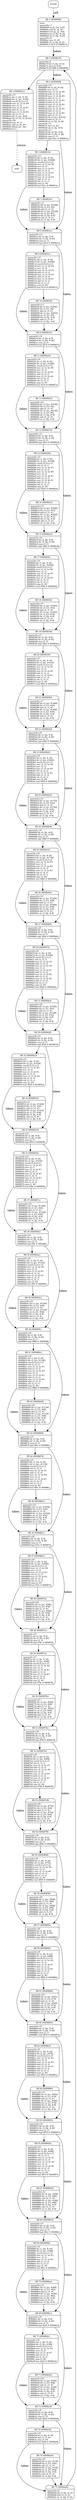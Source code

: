 digraph main{
node [shape=Mrecord, labeljust=l, fontsize=10];
	"0" [label="ENTRY"]
	"0" -> "1" [label="call", style=dashed, weight=2];
	"1" [label="{BB 1 (000080d8) | main:\lsparse24.c:7\l000080d8    str fp, [sp, #-4]!\l000080dc    add fp, sp, #0\l000080e0    sub sp, sp, #20\l000080e4    str r0, [fp, #-16]\l000080e8    str r1, [fp, #-20]\lsparse24.c:9\l000080ec    mov r3, #1\l000080f0    str r3, [fp, #-12]\l000080f4    b 8a70    # 00008a70\l }"]
	"1" -> "2" [label="taken", weight=3];
	"2" [label="{BB 2 (00008a70) | sparse24.c:9\l00008a70    ldr r3, [fp, #-12]\l00008a74    cmp r3, #101\l00008a78    ble 80f8    # 000080f8\l }"]
	"2" -> "3" [weight=4];
	"2" -> "4" [label="taken", weight=3];
	"3" [label="{BB 3 (00008a7c) | sparse24.c:37\l00008a7c    ldr r1, [fp, #-16]\l00008a80    ldr r3, [pc, #144]\l00008a84    umull r2,r3,r1,r3\l00008a88    mov r2, r3, lsr #4\l00008a8c    mov r3, r2\l00008a90    mov r3, r3, lsl #1\l00008a94    add r3, r3, r2\l00008a98    mov r3, r3, lsl #3\l00008a9c    rsb r2, r3, r1\l00008aa0    ldr r3, [pc, #24]\l00008aa4    ldr r3, [r3, r2, lsl #2]\lsparse24.c:38\l00008aa8    mov r0, r3\l00008aac    add sp, fp, #0\l00008ab0    ldmia sp!, \{fp\}\l00008ab4    bx lr\l }"]
	"3" -> "77" [label="return", style=dashed, weight=2];
	"4" [label="{BB 4 (000080f8) | sparse24.c:10\l000080f8    ldr r2, [fp, #-16]\l000080fc    mov r3, r2\l00008100    mov r3, r3, lsl #6\l00008104    add r3, r3, r2\l00008108    mov r3, r3, lsl #6\l0000810c    add r3, r3, r2\l00008110    mov r3, r3, lsl #2\l00008114    add r3, r3, r2\l00008118    mov r3, r3, lsl #2\l0000811c    add r3, r3, r2\l00008120    mov r2, r3, lsl #2\l00008124    add r3, r3, r2\l00008128    mov r2, r3, lsl #2\l0000812c    add r2, r3, r2\l00008130    ldr r3, [pc, #2432]\l00008134    add r3, r2, r3\l00008138    str r3, [fp, #-16]\lsparse24.c:11\l0000813c    mov r3, #0\l00008140    str r3, [fp, #-8]\lsparse24.c:12\l00008144    ldr r2, [fp, #-8]\l00008148    ldr r3, [fp, #-20]\l0000814c    cmp r2, r3\l00008150    bge 81ac    # 000081ac\l }"]
	"4" -> "5" [weight=4];
	"4" -> "6" [label="taken", weight=3];
	"5" [label="{BB 5 (00008154) | sparse24.c:12\l00008154    ldr r1, [fp, #-16]\l00008158    ldr r3, [pc, #2396]\l0000815c    umull r2,r3,r1,r3\l00008160    mov r2, r3, lsr #6\l00008164    mov r3, r2\l00008168    mov r3, r3, lsl #2\l0000816c    add r3, r3, r2\l00008170    mov r3, r3, lsl #1\l00008174    add r3, r3, r2\l00008178    mov r3, r3, lsl #3\l0000817c    add r3, r3, r2\l00008180    rsb r2, r3, r1\l00008184    cmp r2, #0\l00008188    bne 81ac    # 000081ac\l }"]
	"5" -> "7" [weight=4];
	"5" -> "6" [label="taken", weight=3];
	"6" [label="{BB 6 (000081ac) | sparse24.c:13\l000081ac    ldr r2, [fp, #-8]\l000081b0    ldr r3, [fp, #-20]\l000081b4    cmp r2, r3\l000081b8    bge 8214    # 00008214\l }"]
	"6" -> "8" [weight=4];
	"6" -> "9" [label="taken", weight=3];
	"7" [label="{BB 7 (0000818c) | sparse24.c:12\l0000818c    ldr r3, [pc, #2348]\l00008190    ldr r3, [r3, #0]\l00008194    add r2, r3, #1\l00008198    ldr r3, [pc, #2336]\l0000819c    str r2, [r3, #0]\l000081a0    ldr r3, [fp, #-8]\l000081a4    add r3, r3, #1\l000081a8    str r3, [fp, #-8]\l }"]
	"7" -> "6" [weight=4];
	"8" [label="{BB 8 (000081bc) | sparse24.c:13\l000081bc    ldr r1, [fp, #-16]\l000081c0    ldr r3, [pc, #2300]\l000081c4    umull r2,r3,r1,r3\l000081c8    mov r2, r3, lsr #4\l000081cc    mov r3, r2\l000081d0    mov r3, r3, lsl #2\l000081d4    add r3, r3, r2\l000081d8    mov r3, r3, lsl #3\l000081dc    add r3, r3, r2\l000081e0    mov r3, r3, lsl #1\l000081e4    add r3, r3, r2\l000081e8    rsb r2, r3, r1\l000081ec    cmp r2, #0\l000081f0    bne 8214    # 00008214\l }"]
	"8" -> "10" [weight=4];
	"8" -> "9" [label="taken", weight=3];
	"9" [label="{BB 9 (00008214) | sparse24.c:14\l00008214    ldr r2, [fp, #-8]\l00008218    ldr r3, [fp, #-20]\l0000821c    cmp r2, r3\l00008220    bge 8274    # 00008274\l }"]
	"9" -> "11" [weight=4];
	"9" -> "12" [label="taken", weight=3];
	"10" [label="{BB 10 (000081f4) | sparse24.c:13\l000081f4    ldr r3, [pc, #2244]\l000081f8    ldr r3, [r3, #4]\l000081fc    add r2, r3, #1\l00008200    ldr r3, [pc, #2232]\l00008204    str r2, [r3, #4]\l00008208    ldr r3, [fp, #-8]\l0000820c    add r3, r3, #1\l00008210    str r3, [fp, #-8]\l }"]
	"10" -> "9" [weight=4];
	"11" [label="{BB 11 (00008224) | sparse24.c:14\l00008224    ldr r1, [fp, #-16]\l00008228    ldr r3, [pc, #2200]\l0000822c    umull r2,r3,r1,r3\l00008230    mov r2, r3, lsr #6\l00008234    mov r3, r2\l00008238    mov r3, r3, lsl #2\l0000823c    add r3, r3, r2\l00008240    mov r3, r3, lsl #4\l00008244    rsb r3, r2, r3\l00008248    rsb r2, r3, r1\l0000824c    cmp r2, #0\l00008250    bne 8274    # 00008274\l }"]
	"11" -> "13" [weight=4];
	"11" -> "12" [label="taken", weight=3];
	"12" [label="{BB 12 (00008274) | sparse24.c:15\l00008274    ldr r2, [fp, #-8]\l00008278    ldr r3, [fp, #-20]\l0000827c    cmp r2, r3\l00008280    bge 82e0    # 000082e0\l }"]
	"12" -> "14" [weight=4];
	"12" -> "15" [label="taken", weight=3];
	"13" [label="{BB 13 (00008254) | sparse24.c:14\l00008254    ldr r3, [pc, #2148]\l00008258    ldr r3, [r3, #8]\l0000825c    add r2, r3, #1\l00008260    ldr r3, [pc, #2136]\l00008264    str r2, [r3, #8]\l00008268    ldr r3, [fp, #-8]\l0000826c    add r3, r3, #1\l00008270    str r3, [fp, #-8]\l }"]
	"13" -> "12" [weight=4];
	"14" [label="{BB 14 (00008284) | sparse24.c:15\l00008284    ldr r1, [fp, #-16]\l00008288    ldr r3, [pc, #2108]\l0000828c    umull r2,r3,r1,r3\l00008290    rsb r2, r3, r1\l00008294    mov r2, r2, lsr #1\l00008298    add r3, r3, r2\l0000829c    mov r2, r3, lsr #6\l000082a0    mov r3, r2\l000082a4    mov r3, r3, lsl #3\l000082a8    add r3, r3, r2\l000082ac    mov r3, r3, lsl #3\l000082b0    add r3, r3, r2\l000082b4    rsb r2, r3, r1\l000082b8    cmp r2, #0\l000082bc    bne 82e0    # 000082e0\l }"]
	"14" -> "16" [weight=4];
	"14" -> "15" [label="taken", weight=3];
	"15" [label="{BB 15 (000082e0) | sparse24.c:16\l000082e0    ldr r2, [fp, #-8]\l000082e4    ldr r3, [fp, #-20]\l000082e8    cmp r2, r3\l000082ec    bge 8340    # 00008340\l }"]
	"15" -> "17" [weight=4];
	"15" -> "18" [label="taken", weight=3];
	"16" [label="{BB 16 (000082c0) | sparse24.c:15\l000082c0    ldr r3, [pc, #2040]\l000082c4    ldr r3, [r3, #12]\l000082c8    add r2, r3, #1\l000082cc    ldr r3, [pc, #2028]\l000082d0    str r2, [r3, #12]\l000082d4    ldr r3, [fp, #-8]\l000082d8    add r3, r3, #1\l000082dc    str r3, [fp, #-8]\l }"]
	"16" -> "15" [weight=4];
	"17" [label="{BB 17 (000082f0) | sparse24.c:16\l000082f0    ldr r1, [fp, #-16]\l000082f4    ldr r3, [pc, #2004]\l000082f8    umull r2,r3,r1,r3\l000082fc    mov r2, r3, lsr #6\l00008300    mov r3, r2\l00008304    mov r3, r3, lsl #3\l00008308    add r3, r3, r2\l0000830c    mov r3, r3, lsl #3\l00008310    rsb r3, r2, r3\l00008314    rsb r2, r3, r1\l00008318    cmp r2, #0\l0000831c    bne 8340    # 00008340\l }"]
	"17" -> "19" [weight=4];
	"17" -> "18" [label="taken", weight=3];
	"18" [label="{BB 18 (00008340) | sparse24.c:17\l00008340    ldr r2, [fp, #-8]\l00008344    ldr r3, [fp, #-20]\l00008348    cmp r2, r3\l0000834c    bge 83a0    # 000083a0\l }"]
	"18" -> "20" [weight=4];
	"18" -> "21" [label="taken", weight=3];
	"19" [label="{BB 19 (00008320) | sparse24.c:16\l00008320    ldr r3, [pc, #1944]\l00008324    ldr r3, [r3, #16]\l00008328    add r2, r3, #1\l0000832c    ldr r3, [pc, #1932]\l00008330    str r2, [r3, #16]\l00008334    ldr r3, [fp, #-8]\l00008338    add r3, r3, #1\l0000833c    str r3, [fp, #-8]\l }"]
	"19" -> "18" [weight=4];
	"20" [label="{BB 20 (00008350) | sparse24.c:17\l00008350    ldr r1, [fp, #-16]\l00008354    ldr r3, [pc, #1912]\l00008358    umull r2,r3,r1,r3\l0000835c    mov r2, r3, lsr #1\l00008360    mov r3, r2\l00008364    mov r3, r3, lsl #5\l00008368    add r3, r3, r2\l0000836c    mov r3, r3, lsl #1\l00008370    add r3, r3, r2\l00008374    rsb r2, r3, r1\l00008378    cmp r2, #0\l0000837c    bne 83a0    # 000083a0\l }"]
	"20" -> "22" [weight=4];
	"20" -> "21" [label="taken", weight=3];
	"21" [label="{BB 21 (000083a0) | sparse24.c:18\l000083a0    ldr r2, [fp, #-8]\l000083a4    ldr r3, [fp, #-20]\l000083a8    cmp r2, r3\l000083ac    bge 8400    # 00008400\l }"]
	"21" -> "23" [weight=4];
	"21" -> "24" [label="taken", weight=3];
	"22" [label="{BB 22 (00008380) | sparse24.c:17\l00008380    ldr r3, [pc, #1848]\l00008384    ldr r3, [r3, #20]\l00008388    add r2, r3, #1\l0000838c    ldr r3, [pc, #1836]\l00008390    str r2, [r3, #20]\l00008394    ldr r3, [fp, #-8]\l00008398    add r3, r3, #1\l0000839c    str r3, [fp, #-8]\l }"]
	"22" -> "21" [weight=4];
	"23" [label="{BB 23 (000083b0) | sparse24.c:18\l000083b0    ldr r1, [fp, #-16]\l000083b4    ldr r3, [pc, #1820]\l000083b8    umull r2,r3,r1,r3\l000083bc    mov r2, r3, lsr #4\l000083c0    mov r3, r2\l000083c4    mov r3, r3, lsl #4\l000083c8    rsb r3, r2, r3\l000083cc    mov r3, r3, lsl #2\l000083d0    add r3, r3, r2\l000083d4    rsb r2, r3, r1\l000083d8    cmp r2, #0\l000083dc    bne 8400    # 00008400\l }"]
	"23" -> "25" [weight=4];
	"23" -> "24" [label="taken", weight=3];
	"24" [label="{BB 24 (00008400) | sparse24.c:19\l00008400    ldr r2, [fp, #-8]\l00008404    ldr r3, [fp, #-20]\l00008408    cmp r2, r3\l0000840c    bge 8460    # 00008460\l }"]
	"24" -> "26" [weight=4];
	"24" -> "27" [label="taken", weight=3];
	"25" [label="{BB 25 (000083e0) | sparse24.c:18\l000083e0    ldr r3, [pc, #1752]\l000083e4    ldr r3, [r3, #24]\l000083e8    add r2, r3, #1\l000083ec    ldr r3, [pc, #1740]\l000083f0    str r2, [r3, #24]\l000083f4    ldr r3, [fp, #-8]\l000083f8    add r3, r3, #1\l000083fc    str r3, [fp, #-8]\l }"]
	"25" -> "24" [weight=4];
	"26" [label="{BB 26 (00008410) | sparse24.c:19\l00008410    ldr r1, [fp, #-16]\l00008414    ldr r3, [pc, #1728]\l00008418    umull r2,r3,r1,r3\l0000841c    mov r2, r3, lsr #3\l00008420    mov r3, r2\l00008424    mov r3, r3, lsl #4\l00008428    rsb r3, r2, r3\l0000842c    mov r3, r3, lsl #2\l00008430    rsb r3, r2, r3\l00008434    rsb r2, r3, r1\l00008438    cmp r2, #0\l0000843c    bne 8460    # 00008460\l }"]
	"26" -> "28" [weight=4];
	"26" -> "27" [label="taken", weight=3];
	"27" [label="{BB 27 (00008460) | sparse24.c:20\l00008460    ldr r2, [fp, #-8]\l00008464    ldr r3, [fp, #-20]\l00008468    cmp r2, r3\l0000846c    bge 84d4    # 000084d4\l }"]
	"27" -> "29" [weight=4];
	"27" -> "30" [label="taken", weight=3];
	"28" [label="{BB 28 (00008440) | sparse24.c:19\l00008440    ldr r3, [pc, #1656]\l00008444    ldr r3, [r3, #28]\l00008448    add r2, r3, #1\l0000844c    ldr r3, [pc, #1644]\l00008450    str r2, [r3, #28]\l00008454    ldr r3, [fp, #-8]\l00008458    add r3, r3, #1\l0000845c    str r3, [fp, #-8]\l }"]
	"28" -> "27" [weight=4];
	"29" [label="{BB 29 (00008470) | sparse24.c:20\l00008470    ldr r1, [fp, #-16]\l00008474    ldr r3, [pc, #1636]\l00008478    umull r2,r3,r1,r3\l0000847c    rsb r2, r3, r1\l00008480    mov r2, r2, lsr #1\l00008484    add r3, r3, r2\l00008488    mov r2, r3, lsr #5\l0000848c    mov r3, r2\l00008490    mov r3, r3, lsl #1\l00008494    add r3, r3, r2\l00008498    mov r3, r3, lsl #2\l0000849c    add r3, r3, r2\l000084a0    mov r3, r3, lsl #2\l000084a4    add r3, r3, r2\l000084a8    rsb r2, r3, r1\l000084ac    cmp r2, #0\l000084b0    bne 84d4    # 000084d4\l }"]
	"29" -> "31" [weight=4];
	"29" -> "30" [label="taken", weight=3];
	"30" [label="{BB 30 (000084d4) | sparse24.c:21\l000084d4    ldr r2, [fp, #-8]\l000084d8    ldr r3, [fp, #-20]\l000084dc    cmp r2, r3\l000084e0    bge 8534    # 00008534\l }"]
	"30" -> "32" [weight=4];
	"30" -> "33" [label="taken", weight=3];
	"31" [label="{BB 31 (000084b4) | sparse24.c:20\l000084b4    ldr r3, [pc, #1540]\l000084b8    ldr r3, [r3, #32]\l000084bc    add r2, r3, #1\l000084c0    ldr r3, [pc, #1528]\l000084c4    str r2, [r3, #32]\l000084c8    ldr r3, [fp, #-8]\l000084cc    add r3, r3, #1\l000084d0    str r3, [fp, #-8]\l }"]
	"31" -> "30" [weight=4];
	"32" [label="{BB 32 (000084e4) | sparse24.c:21\l000084e4    ldr r1, [fp, #-16]\l000084e8    ldr r3, [pc, #1524]\l000084ec    umull r2,r3,r1,r3\l000084f0    mov r2, r3, lsr #5\l000084f4    mov r3, r2\l000084f8    mov r3, r3, lsl #1\l000084fc    add r3, r3, r2\l00008500    mov r3, r3, lsl #4\l00008504    rsb r3, r2, r3\l00008508    rsb r2, r3, r1\l0000850c    cmp r2, #0\l00008510    bne 8534    # 00008534\l }"]
	"32" -> "34" [weight=4];
	"32" -> "33" [label="taken", weight=3];
	"33" [label="{BB 33 (00008534) | sparse24.c:22\l00008534    ldr r2, [fp, #-8]\l00008538    ldr r3, [fp, #-20]\l0000853c    cmp r2, r3\l00008540    bge 859c    # 0000859c\l }"]
	"33" -> "35" [weight=4];
	"33" -> "36" [label="taken", weight=3];
	"34" [label="{BB 34 (00008514) | sparse24.c:21\l00008514    ldr r3, [pc, #1444]\l00008518    ldr r3, [r3, #36]\l0000851c    add r2, r3, #1\l00008520    ldr r3, [pc, #1432]\l00008524    str r2, [r3, #36]\l00008528    ldr r3, [fp, #-8]\l0000852c    add r3, r3, #1\l00008530    str r3, [fp, #-8]\l }"]
	"34" -> "33" [weight=4];
	"35" [label="{BB 35 (00008544) | sparse24.c:22\l00008544    ldr r0, [fp, #-16]\l00008548    ldr r3, [pc, #1432]\l0000854c    umull r2,r3,r0,r3\l00008550    mov r1, r3, lsr #3\l00008554    mov r2, r1\l00008558    mov r2, r2, lsl #1\l0000855c    add r2, r2, r1\l00008560    mov r3, r2, lsl #3\l00008564    rsb r3, r2, r3\l00008568    mov r3, r3, lsl #1\l0000856c    add r3, r3, r1\l00008570    rsb r1, r3, r0\l00008574    cmp r1, #0\l00008578    bne 859c    # 0000859c\l }"]
	"35" -> "37" [weight=4];
	"35" -> "36" [label="taken", weight=3];
	"36" [label="{BB 36 (0000859c) | sparse24.c:23\l0000859c    ldr r2, [fp, #-8]\l000085a0    ldr r3, [fp, #-20]\l000085a4    cmp r2, r3\l000085a8    bge 85fc    # 000085fc\l }"]
	"36" -> "38" [weight=4];
	"36" -> "39" [label="taken", weight=3];
	"37" [label="{BB 37 (0000857c) | sparse24.c:22\l0000857c    ldr r3, [pc, #1340]\l00008580    ldr r3, [r3, #40]\l00008584    add r2, r3, #1\l00008588    ldr r3, [pc, #1328]\l0000858c    str r2, [r3, #40]\l00008590    ldr r3, [fp, #-8]\l00008594    add r3, r3, #1\l00008598    str r3, [fp, #-8]\l }"]
	"37" -> "36" [weight=4];
	"38" [label="{BB 38 (000085ac) | sparse24.c:23\l000085ac    ldr r1, [fp, #-16]\l000085b0    ldr r3, [pc, #1332]\l000085b4    umull r2,r3,r1,r3\l000085b8    mov r2, r3, lsr #5\l000085bc    mov r3, r2\l000085c0    mov r3, r3, lsl #2\l000085c4    add r3, r3, r2\l000085c8    mov r3, r3, lsl #3\l000085cc    add r3, r3, r2\l000085d0    rsb r2, r3, r1\l000085d4    cmp r2, #0\l000085d8    bne 85fc    # 000085fc\l }"]
	"38" -> "40" [weight=4];
	"38" -> "39" [label="taken", weight=3];
	"39" [label="{BB 39 (000085fc) | sparse24.c:24\l000085fc    ldr r2, [fp, #-8]\l00008600    ldr r3, [fp, #-20]\l00008604    cmp r2, r3\l00008608    bge 8668    # 00008668\l }"]
	"39" -> "41" [weight=4];
	"39" -> "42" [label="taken", weight=3];
	"40" [label="{BB 40 (000085dc) | sparse24.c:23\l000085dc    ldr r3, [pc, #1244]\l000085e0    ldr r3, [r3, #44]\l000085e4    add r2, r3, #1\l000085e8    ldr r3, [pc, #1232]\l000085ec    str r2, [r3, #44]\l000085f0    ldr r3, [fp, #-8]\l000085f4    add r3, r3, #1\l000085f8    str r3, [fp, #-8]\l }"]
	"40" -> "39" [weight=4];
	"41" [label="{BB 41 (0000860c) | sparse24.c:24\l0000860c    ldr r1, [fp, #-16]\l00008610    ldr r3, [pc, #1240]\l00008614    umull r2,r3,r1,r3\l00008618    rsb r2, r3, r1\l0000861c    mov r2, r2, lsr #1\l00008620    add r3, r3, r2\l00008624    mov r2, r3, lsr #5\l00008628    mov r3, r2\l0000862c    mov r3, r3, lsl #3\l00008630    add r3, r3, r2\l00008634    mov r3, r3, lsl #2\l00008638    add r3, r3, r2\l0000863c    rsb r2, r3, r1\l00008640    cmp r2, #0\l00008644    bne 8668    # 00008668\l }"]
	"41" -> "43" [weight=4];
	"41" -> "42" [label="taken", weight=3];
	"42" [label="{BB 42 (00008668) | sparse24.c:25\l00008668    ldr r2, [fp, #-8]\l0000866c    ldr r3, [fp, #-20]\l00008670    cmp r2, r3\l00008674    bge 86cc    # 000086cc\l }"]
	"42" -> "44" [weight=4];
	"42" -> "45" [label="taken", weight=3];
	"43" [label="{BB 43 (00008648) | sparse24.c:24\l00008648    ldr r3, [pc, #1136]\l0000864c    ldr r3, [r3, #48]\l00008650    add r2, r3, #1\l00008654    ldr r3, [pc, #1124]\l00008658    str r2, [r3, #48]\l0000865c    ldr r3, [fp, #-8]\l00008660    add r3, r3, #1\l00008664    str r3, [fp, #-8]\l }"]
	"43" -> "42" [weight=4];
	"44" [label="{BB 44 (00008678) | sparse24.c:25\l00008678    ldr r1, [fp, #-16]\l0000867c    ldr r3, [pc, #1136]\l00008680    umull r2,r3,r1,r3\l00008684    rsb r2, r3, r1\l00008688    mov r2, r2, lsr #1\l0000868c    add r3, r3, r2\l00008690    mov r2, r3, lsr #4\l00008694    mov r3, r2\l00008698    mov r3, r3, lsl #5\l0000869c    rsb r3, r2, r3\l000086a0    rsb r2, r3, r1\l000086a4    cmp r2, #0\l000086a8    bne 86cc    # 000086cc\l }"]
	"44" -> "46" [weight=4];
	"44" -> "45" [label="taken", weight=3];
	"45" [label="{BB 45 (000086cc) | sparse24.c:26\l000086cc    ldr r2, [fp, #-8]\l000086d0    ldr r3, [fp, #-20]\l000086d4    cmp r2, r3\l000086d8    bge 872c    # 0000872c\l }"]
	"45" -> "47" [weight=4];
	"45" -> "48" [label="taken", weight=3];
	"46" [label="{BB 46 (000086ac) | sparse24.c:25\l000086ac    ldr r3, [pc, #1036]\l000086b0    ldr r3, [r3, #52]\l000086b4    add r2, r3, #1\l000086b8    ldr r3, [pc, #1024]\l000086bc    str r2, [r3, #52]\l000086c0    ldr r3, [fp, #-8]\l000086c4    add r3, r3, #1\l000086c8    str r3, [fp, #-8]\l }"]
	"46" -> "45" [weight=4];
	"47" [label="{BB 47 (000086dc) | sparse24.c:26\l000086dc    ldr r1, [fp, #-16]\l000086e0    ldr r3, [pc, #1040]\l000086e4    umull r2,r3,r1,r3\l000086e8    mov r2, r3, lsr #4\l000086ec    mov r3, r2\l000086f0    mov r3, r3, lsl #3\l000086f4    rsb r3, r2, r3\l000086f8    mov r3, r3, lsl #2\l000086fc    add r3, r3, r2\l00008700    rsb r2, r3, r1\l00008704    cmp r2, #0\l00008708    bne 872c    # 0000872c\l }"]
	"47" -> "49" [weight=4];
	"47" -> "48" [label="taken", weight=3];
	"48" [label="{BB 48 (0000872c) | sparse24.c:27\l0000872c    ldr r2, [fp, #-8]\l00008730    ldr r3, [fp, #-20]\l00008734    cmp r2, r3\l00008738    bge 878c    # 0000878c\l }"]
	"48" -> "50" [weight=4];
	"48" -> "51" [label="taken", weight=3];
	"49" [label="{BB 49 (0000870c) | sparse24.c:26\l0000870c    ldr r3, [pc, #940]\l00008710    ldr r3, [r3, #56]\l00008714    add r2, r3, #1\l00008718    ldr r3, [pc, #928]\l0000871c    str r2, [r3, #56]\l00008720    ldr r3, [fp, #-8]\l00008724    add r3, r3, #1\l00008728    str r3, [fp, #-8]\l }"]
	"49" -> "48" [weight=4];
	"50" [label="{BB 50 (0000873c) | sparse24.c:27\l0000873c    ldr r1, [fp, #-16]\l00008740    ldr r3, [pc, #948]\l00008744    umull r2,r3,r1,r3\l00008748    mov r2, r3, lsr #4\l0000874c    mov r3, r2\l00008750    mov r3, r3, lsl #1\l00008754    add r3, r3, r2\l00008758    mov r3, r3, lsl #3\l0000875c    rsb r3, r2, r3\l00008760    rsb r2, r3, r1\l00008764    cmp r2, #0\l00008768    bne 878c    # 0000878c\l }"]
	"50" -> "52" [weight=4];
	"50" -> "51" [label="taken", weight=3];
	"51" [label="{BB 51 (0000878c) | sparse24.c:28\l0000878c    ldr r2, [fp, #-8]\l00008790    ldr r3, [fp, #-20]\l00008794    cmp r2, r3\l00008798    bge 87f8    # 000087f8\l }"]
	"51" -> "53" [weight=4];
	"51" -> "54" [label="taken", weight=3];
	"52" [label="{BB 52 (0000876c) | sparse24.c:27\l0000876c    ldr r3, [pc, #844]\l00008770    ldr r3, [r3, #60]\l00008774    add r2, r3, #1\l00008778    ldr r3, [pc, #832]\l0000877c    str r2, [r3, #60]\l00008780    ldr r3, [fp, #-8]\l00008784    add r3, r3, #1\l00008788    str r3, [fp, #-8]\l }"]
	"52" -> "51" [weight=4];
	"53" [label="{BB 53 (0000879c) | sparse24.c:28\l0000879c    ldr r1, [fp, #-16]\l000087a0    ldr r3, [pc, #856]\l000087a4    umull r2,r3,r1,r3\l000087a8    rsb r2, r3, r1\l000087ac    mov r2, r2, lsr #1\l000087b0    add r3, r3, r2\l000087b4    mov r2, r3, lsr #4\l000087b8    mov r3, r2\l000087bc    mov r3, r3, lsl #3\l000087c0    add r3, r3, r2\l000087c4    mov r3, r3, lsl #1\l000087c8    add r3, r3, r2\l000087cc    rsb r2, r3, r1\l000087d0    cmp r2, #0\l000087d4    bne 87f8    # 000087f8\l }"]
	"53" -> "55" [weight=4];
	"53" -> "54" [label="taken", weight=3];
	"54" [label="{BB 54 (000087f8) | sparse24.c:29\l000087f8    ldr r2, [fp, #-8]\l000087fc    ldr r3, [fp, #-20]\l00008800    cmp r2, r3\l00008804    bge 8850    # 00008850\l }"]
	"54" -> "56" [weight=4];
	"54" -> "57" [label="taken", weight=3];
	"55" [label="{BB 55 (000087d8) | sparse24.c:28\l000087d8    ldr r3, [pc, #736]\l000087dc    ldr r3, [r3, #64]\l000087e0    add r2, r3, #1\l000087e4    ldr r3, [pc, #724]\l000087e8    str r2, [r3, #64]\l000087ec    ldr r3, [fp, #-8]\l000087f0    add r3, r3, #1\l000087f4    str r3, [fp, #-8]\l }"]
	"55" -> "54" [weight=4];
	"56" [label="{BB 56 (00008808) | sparse24.c:29\l00008808    ldr r1, [fp, #-16]\l0000880c    ldr r3, [pc, #752]\l00008810    umull r2,r3,r1,r3\l00008814    mov r2, r3, lsr #4\l00008818    mov r3, r2\l0000881c    mov r3, r3, lsl #4\l00008820    add r3, r3, r2\l00008824    rsb r2, r3, r1\l00008828    cmp r2, #0\l0000882c    bne 8850    # 00008850\l }"]
	"56" -> "58" [weight=4];
	"56" -> "57" [label="taken", weight=3];
	"57" [label="{BB 57 (00008850) | sparse24.c:30\l00008850    ldr r2, [fp, #-8]\l00008854    ldr r3, [fp, #-20]\l00008858    cmp r2, r3\l0000885c    bge 88b0    # 000088b0\l }"]
	"57" -> "59" [weight=4];
	"57" -> "60" [label="taken", weight=3];
	"58" [label="{BB 58 (00008830) | sparse24.c:29\l00008830    ldr r3, [pc, #648]\l00008834    ldr r3, [r3, #68]\l00008838    add r2, r3, #1\l0000883c    ldr r3, [pc, #636]\l00008840    str r2, [r3, #68]\l00008844    ldr r3, [fp, #-8]\l00008848    add r3, r3, #1\l0000884c    str r3, [fp, #-8]\l }"]
	"58" -> "57" [weight=4];
	"59" [label="{BB 59 (00008860) | sparse24.c:30\l00008860    ldr r1, [fp, #-16]\l00008864    ldr r3, [pc, #668]\l00008868    umull r2,r3,r1,r3\l0000886c    mov r2, r3, lsr #2\l00008870    mov r3, r2\l00008874    mov r3, r3, lsl #1\l00008878    add r3, r3, r2\l0000887c    mov r3, r3, lsl #2\l00008880    add r3, r3, r2\l00008884    rsb r2, r3, r1\l00008888    cmp r2, #0\l0000888c    bne 88b0    # 000088b0\l }"]
	"59" -> "61" [weight=4];
	"59" -> "60" [label="taken", weight=3];
	"60" [label="{BB 60 (000088b0) | sparse24.c:31\l000088b0    ldr r2, [fp, #-8]\l000088b4    ldr r3, [fp, #-20]\l000088b8    cmp r2, r3\l000088bc    bge 8910    # 00008910\l }"]
	"60" -> "62" [weight=4];
	"60" -> "63" [label="taken", weight=3];
	"61" [label="{BB 61 (00008890) | sparse24.c:30\l00008890    ldr r3, [pc, #552]\l00008894    ldr r3, [r3, #72]\l00008898    add r2, r3, #1\l0000889c    ldr r3, [pc, #540]\l000088a0    str r2, [r3, #72]\l000088a4    ldr r3, [fp, #-8]\l000088a8    add r3, r3, #1\l000088ac    str r3, [fp, #-8]\l }"]
	"61" -> "60" [weight=4];
	"62" [label="{BB 62 (000088c0) | sparse24.c:31\l000088c0    ldr r1, [fp, #-16]\l000088c4    ldr r3, [pc, #576]\l000088c8    umull r2,r3,r1,r3\l000088cc    mov r2, r3, lsr #3\l000088d0    mov r3, r2\l000088d4    mov r3, r3, lsl #2\l000088d8    add r3, r3, r2\l000088dc    mov r3, r3, lsl #1\l000088e0    add r3, r3, r2\l000088e4    rsb r2, r3, r1\l000088e8    cmp r2, #0\l000088ec    bne 8910    # 00008910\l }"]
	"62" -> "64" [weight=4];
	"62" -> "63" [label="taken", weight=3];
	"63" [label="{BB 63 (00008910) | sparse24.c:32\l00008910    ldr r2, [fp, #-8]\l00008914    ldr r3, [fp, #-20]\l00008918    cmp r2, r3\l0000891c    bge 8974    # 00008974\l }"]
	"63" -> "65" [weight=4];
	"63" -> "66" [label="taken", weight=3];
	"64" [label="{BB 64 (000088f0) | sparse24.c:31\l000088f0    ldr r3, [pc, #456]\l000088f4    ldr r3, [r3, #76]\l000088f8    add r2, r3, #1\l000088fc    ldr r3, [pc, #444]\l00008900    str r2, [r3, #76]\l00008904    ldr r3, [fp, #-8]\l00008908    add r3, r3, #1\l0000890c    str r3, [fp, #-8]\l }"]
	"64" -> "63" [weight=4];
	"65" [label="{BB 65 (00008920) | sparse24.c:32\l00008920    ldr r1, [fp, #-16]\l00008924    ldr r3, [pc, #484]\l00008928    umull r2,r3,r1,r3\l0000892c    rsb r2, r3, r1\l00008930    mov r2, r2, lsr #1\l00008934    add r3, r3, r2\l00008938    mov r2, r3, lsr #2\l0000893c    mov r3, r2\l00008940    mov r3, r3, lsl #3\l00008944    rsb r3, r2, r3\l00008948    rsb r2, r3, r1\l0000894c    cmp r2, #0\l00008950    bne 8974    # 00008974\l }"]
	"65" -> "67" [weight=4];
	"65" -> "66" [label="taken", weight=3];
	"66" [label="{BB 66 (00008974) | sparse24.c:33\l00008974    ldr r2, [fp, #-8]\l00008978    ldr r3, [fp, #-20]\l0000897c    cmp r2, r3\l00008980    bge 89cc    # 000089cc\l }"]
	"66" -> "68" [weight=4];
	"66" -> "69" [label="taken", weight=3];
	"67" [label="{BB 67 (00008954) | sparse24.c:32\l00008954    ldr r3, [pc, #356]\l00008958    ldr r3, [r3, #80]\l0000895c    add r2, r3, #1\l00008960    ldr r3, [pc, #344]\l00008964    str r2, [r3, #80]\l00008968    ldr r3, [fp, #-8]\l0000896c    add r3, r3, #1\l00008970    str r3, [fp, #-8]\l }"]
	"67" -> "66" [weight=4];
	"68" [label="{BB 68 (00008984) | sparse24.c:33\l00008984    ldr r1, [fp, #-16]\l00008988    ldr r3, [pc, #388]\l0000898c    umull r2,r3,r1,r3\l00008990    mov r2, r3, lsr #2\l00008994    mov r3, r2\l00008998    mov r3, r3, lsl #2\l0000899c    add r3, r3, r2\l000089a0    rsb r2, r3, r1\l000089a4    cmp r2, #0\l000089a8    bne 89cc    # 000089cc\l }"]
	"68" -> "70" [weight=4];
	"68" -> "69" [label="taken", weight=3];
	"69" [label="{BB 69 (000089cc) | sparse24.c:34\l000089cc    ldr r2, [fp, #-8]\l000089d0    ldr r3, [fp, #-20]\l000089d4    cmp r2, r3\l000089d8    bge 8a24    # 00008a24\l }"]
	"69" -> "71" [weight=4];
	"69" -> "72" [label="taken", weight=3];
	"70" [label="{BB 70 (000089ac) | sparse24.c:33\l000089ac    ldr r3, [pc, #268]\l000089b0    ldr r3, [r3, #84]\l000089b4    add r2, r3, #1\l000089b8    ldr r3, [pc, #256]\l000089bc    str r2, [r3, #84]\l000089c0    ldr r3, [fp, #-8]\l000089c4    add r3, r3, #1\l000089c8    str r3, [fp, #-8]\l }"]
	"70" -> "69" [weight=4];
	"71" [label="{BB 71 (000089dc) | sparse24.c:34\l000089dc    ldr r1, [fp, #-16]\l000089e0    ldr r3, [pc, #304]\l000089e4    umull r2,r3,r1,r3\l000089e8    mov r2, r3, lsr #1\l000089ec    mov r3, r2\l000089f0    mov r3, r3, lsl #1\l000089f4    add r3, r3, r2\l000089f8    rsb r2, r3, r1\l000089fc    cmp r2, #0\l00008a00    bne 8a24    # 00008a24\l }"]
	"71" -> "73" [weight=4];
	"71" -> "72" [label="taken", weight=3];
	"72" [label="{BB 72 (00008a24) | sparse24.c:35\l00008a24    ldr r2, [fp, #-8]\l00008a28    ldr r3, [fp, #-20]\l00008a2c    cmp r2, r3\l00008a30    bge 8a64    # 00008a64\l }"]
	"72" -> "74" [weight=4];
	"72" -> "75" [label="taken", weight=3];
	"73" [label="{BB 73 (00008a04) | sparse24.c:34\l00008a04    ldr r3, [pc, #180]\l00008a08    ldr r3, [r3, #88]\l00008a0c    add r2, r3, #1\l00008a10    ldr r3, [pc, #168]\l00008a14    str r2, [r3, #88]\l00008a18    ldr r3, [fp, #-8]\l00008a1c    add r3, r3, #1\l00008a20    str r3, [fp, #-8]\l }"]
	"73" -> "72" [weight=4];
	"74" [label="{BB 74 (00008a34) | sparse24.c:35\l00008a34    ldr r3, [fp, #-16]\l00008a38    and r3, r3, #1\l00008a3c    cmp r3, #0\l00008a40    bne 8a64    # 00008a64\l }"]
	"74" -> "76" [weight=4];
	"74" -> "75" [label="taken", weight=3];
	"75" [label="{BB 75 (00008a64) | sparse24.c:9\l00008a64    ldr r3, [fp, #-12]\l00008a68    add r3, r3, #1\l00008a6c    str r3, [fp, #-12]\l }"]
	"75" -> "2" [weight=4];
	"76" [label="{BB 76 (00008a44) | sparse24.c:35\l00008a44    ldr r3, [pc, #116]\l00008a48    ldr r3, [r3, #92]\l00008a4c    add r2, r3, #1\l00008a50    ldr r3, [pc, #104]\l00008a54    str r2, [r3, #92]\l00008a58    ldr r3, [fp, #-8]\l00008a5c    add r3, r3, #1\l00008a60    str r3, [fp, #-8]\l }"]
	"76" -> "75" [weight=4];
	"77" [label="EXIT"]
}
